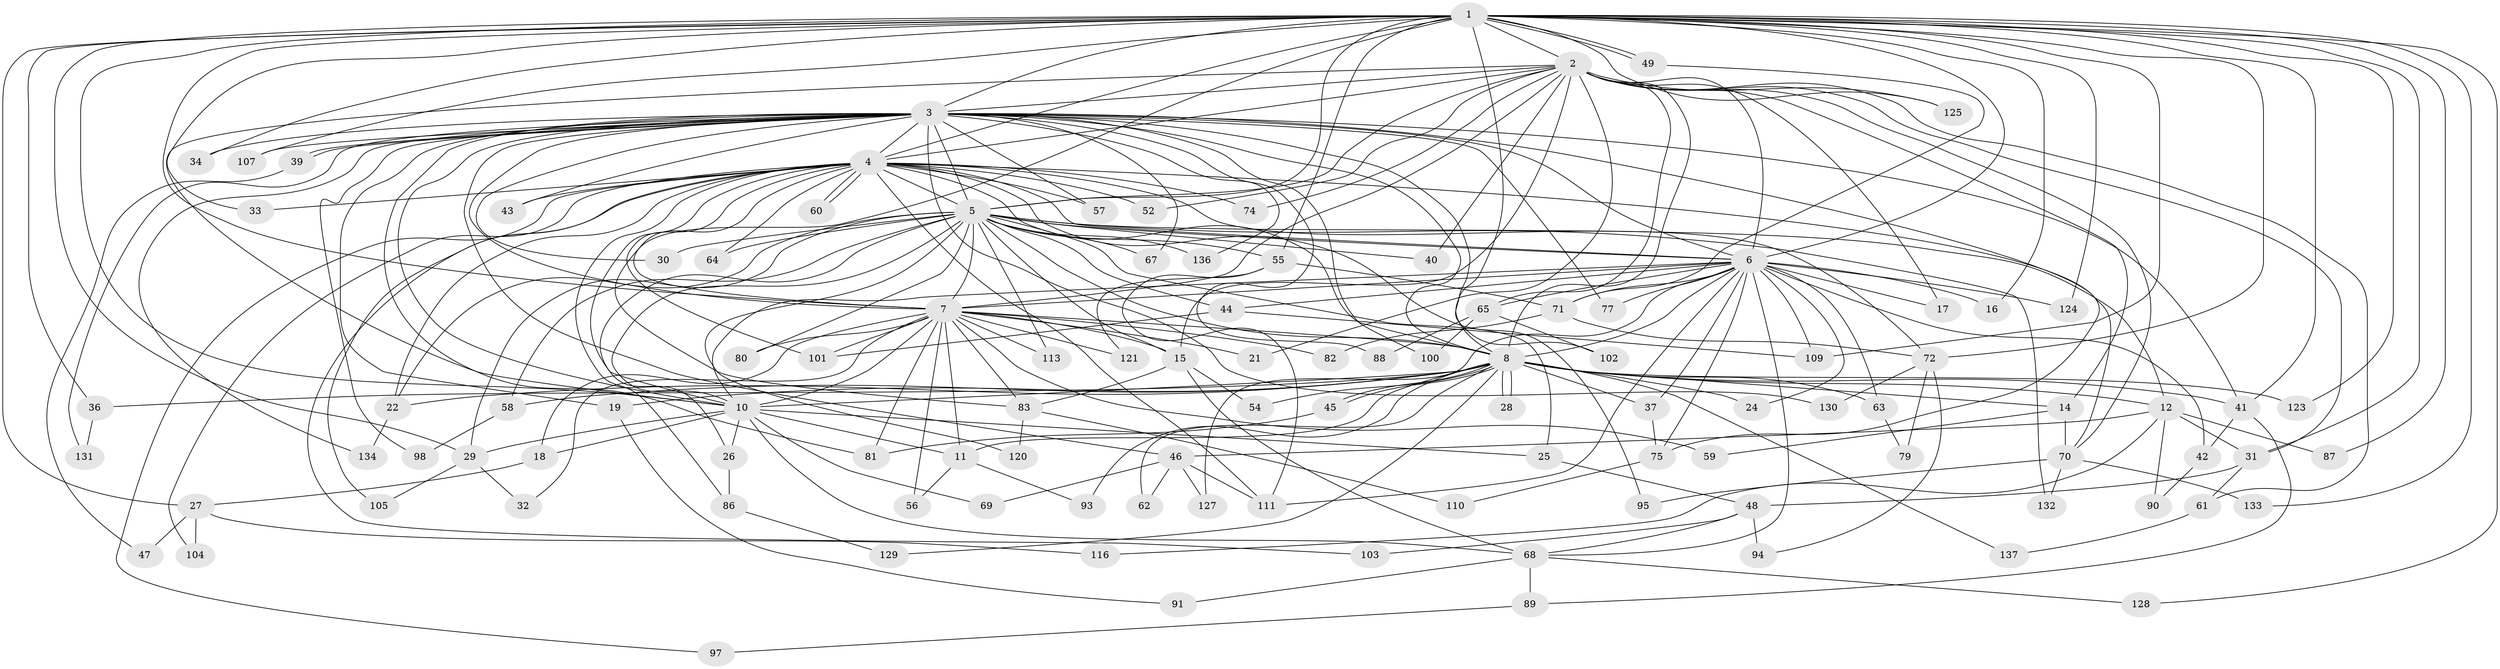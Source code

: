 // original degree distribution, {32: 0.014492753623188406, 22: 0.007246376811594203, 29: 0.007246376811594203, 31: 0.007246376811594203, 25: 0.014492753623188406, 28: 0.007246376811594203, 14: 0.007246376811594203, 16: 0.007246376811594203, 5: 0.08695652173913043, 7: 0.007246376811594203, 2: 0.5869565217391305, 4: 0.057971014492753624, 3: 0.16666666666666666, 6: 0.021739130434782608}
// Generated by graph-tools (version 1.1) at 2025/41/03/06/25 10:41:37]
// undirected, 108 vertices, 252 edges
graph export_dot {
graph [start="1"]
  node [color=gray90,style=filled];
  1 [super="+35"];
  2 [super="+51"];
  3 [super="+78"];
  4 [super="+50"];
  5 [super="+106"];
  6 [super="+53"];
  7 [super="+66"];
  8 [super="+9"];
  10 [super="+38"];
  11 [super="+13"];
  12;
  14 [super="+23"];
  15 [super="+20"];
  16;
  17;
  18 [super="+99"];
  19;
  21;
  22 [super="+112"];
  24;
  25 [super="+96"];
  26;
  27;
  28;
  29;
  30;
  31 [super="+108"];
  32;
  33;
  34;
  36;
  37;
  39;
  40;
  41 [super="+73"];
  42;
  43;
  44 [super="+115"];
  45 [super="+85"];
  46 [super="+135"];
  47;
  48 [super="+118"];
  49;
  52;
  54;
  55 [super="+117"];
  56;
  57;
  58;
  59;
  60;
  61;
  62;
  63;
  64;
  65;
  67;
  68 [super="+126"];
  69;
  70 [super="+84"];
  71 [super="+138"];
  72 [super="+76"];
  74;
  75 [super="+122"];
  77;
  79;
  80;
  81;
  82;
  83 [super="+92"];
  86;
  87;
  88;
  89;
  90;
  91;
  93;
  94;
  95;
  97;
  98;
  100;
  101 [super="+119"];
  102;
  103;
  104;
  105;
  107;
  109 [super="+114"];
  110;
  111;
  113;
  116;
  120;
  121;
  123;
  124;
  125;
  127;
  128;
  129;
  130;
  131;
  132;
  133;
  134;
  136;
  137;
  1 -- 2;
  1 -- 3;
  1 -- 4;
  1 -- 5 [weight=2];
  1 -- 6;
  1 -- 7;
  1 -- 8 [weight=2];
  1 -- 10;
  1 -- 16;
  1 -- 27;
  1 -- 29;
  1 -- 33;
  1 -- 34;
  1 -- 36;
  1 -- 49;
  1 -- 49;
  1 -- 55;
  1 -- 87;
  1 -- 107;
  1 -- 109 [weight=2];
  1 -- 123;
  1 -- 124;
  1 -- 125;
  1 -- 128;
  1 -- 133;
  1 -- 72;
  1 -- 83;
  1 -- 41;
  1 -- 31;
  2 -- 3;
  2 -- 4;
  2 -- 5;
  2 -- 6;
  2 -- 7;
  2 -- 8 [weight=2];
  2 -- 10;
  2 -- 14;
  2 -- 15 [weight=2];
  2 -- 17;
  2 -- 21;
  2 -- 31;
  2 -- 40;
  2 -- 52;
  2 -- 61;
  2 -- 65;
  2 -- 70;
  2 -- 74;
  2 -- 125;
  3 -- 4;
  3 -- 5;
  3 -- 6;
  3 -- 7;
  3 -- 8 [weight=3];
  3 -- 10;
  3 -- 19;
  3 -- 30;
  3 -- 34;
  3 -- 39;
  3 -- 39;
  3 -- 41;
  3 -- 43;
  3 -- 46;
  3 -- 57;
  3 -- 67;
  3 -- 75;
  3 -- 77;
  3 -- 81;
  3 -- 88;
  3 -- 98;
  3 -- 100;
  3 -- 102;
  3 -- 107;
  3 -- 130;
  3 -- 131;
  3 -- 134;
  3 -- 136;
  4 -- 5;
  4 -- 6 [weight=2];
  4 -- 7;
  4 -- 8 [weight=2];
  4 -- 10;
  4 -- 22;
  4 -- 33;
  4 -- 43;
  4 -- 52;
  4 -- 57;
  4 -- 60;
  4 -- 60;
  4 -- 64;
  4 -- 72;
  4 -- 74;
  4 -- 86;
  4 -- 95;
  4 -- 97;
  4 -- 103;
  4 -- 104;
  4 -- 105;
  4 -- 111;
  4 -- 70;
  4 -- 101;
  5 -- 6;
  5 -- 7 [weight=2];
  5 -- 8 [weight=3];
  5 -- 10;
  5 -- 12;
  5 -- 15;
  5 -- 22;
  5 -- 25 [weight=2];
  5 -- 26;
  5 -- 29;
  5 -- 30;
  5 -- 40;
  5 -- 44;
  5 -- 55;
  5 -- 58;
  5 -- 64;
  5 -- 67;
  5 -- 80;
  5 -- 113;
  5 -- 120;
  5 -- 132;
  5 -- 136;
  6 -- 7;
  6 -- 8 [weight=2];
  6 -- 10 [weight=2];
  6 -- 16;
  6 -- 17;
  6 -- 24;
  6 -- 37;
  6 -- 42;
  6 -- 44;
  6 -- 63;
  6 -- 71;
  6 -- 77;
  6 -- 109;
  6 -- 111;
  6 -- 124;
  6 -- 127;
  6 -- 68;
  6 -- 65;
  6 -- 75;
  7 -- 8 [weight=2];
  7 -- 10;
  7 -- 18 [weight=2];
  7 -- 21;
  7 -- 32;
  7 -- 56;
  7 -- 59;
  7 -- 80;
  7 -- 81;
  7 -- 82;
  7 -- 83;
  7 -- 101;
  7 -- 113;
  7 -- 121;
  7 -- 15;
  7 -- 11;
  8 -- 10 [weight=2];
  8 -- 12;
  8 -- 14 [weight=2];
  8 -- 19;
  8 -- 28;
  8 -- 28;
  8 -- 36;
  8 -- 41;
  8 -- 45;
  8 -- 45;
  8 -- 54;
  8 -- 58;
  8 -- 62;
  8 -- 63;
  8 -- 93;
  8 -- 123;
  8 -- 137;
  8 -- 22;
  8 -- 129;
  8 -- 37;
  8 -- 11;
  8 -- 24;
  10 -- 11;
  10 -- 18;
  10 -- 25;
  10 -- 26;
  10 -- 68;
  10 -- 69;
  10 -- 29;
  11 -- 56;
  11 -- 93;
  12 -- 31;
  12 -- 46;
  12 -- 87;
  12 -- 90;
  12 -- 116;
  14 -- 59;
  14 -- 70;
  15 -- 68;
  15 -- 83;
  15 -- 54;
  18 -- 27;
  19 -- 91;
  22 -- 134;
  25 -- 48;
  26 -- 86;
  27 -- 47;
  27 -- 104;
  27 -- 116;
  29 -- 32;
  29 -- 105;
  31 -- 48;
  31 -- 61;
  36 -- 131;
  37 -- 75;
  39 -- 47;
  41 -- 42;
  41 -- 89;
  42 -- 90;
  44 -- 101;
  44 -- 109;
  45 -- 81;
  46 -- 62;
  46 -- 69;
  46 -- 127;
  46 -- 111;
  48 -- 94;
  48 -- 103;
  48 -- 68;
  49 -- 71;
  55 -- 121;
  55 -- 71;
  55 -- 111;
  58 -- 98;
  61 -- 137;
  63 -- 79;
  65 -- 88;
  65 -- 100;
  65 -- 102;
  68 -- 89;
  68 -- 91;
  68 -- 128;
  70 -- 95;
  70 -- 132;
  70 -- 133;
  71 -- 72;
  71 -- 82;
  72 -- 130;
  72 -- 94;
  72 -- 79;
  75 -- 110;
  83 -- 110;
  83 -- 120;
  86 -- 129;
  89 -- 97;
}
